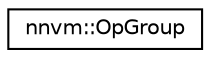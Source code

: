 digraph "Graphical Class Hierarchy"
{
 // LATEX_PDF_SIZE
  edge [fontname="Helvetica",fontsize="10",labelfontname="Helvetica",labelfontsize="10"];
  node [fontname="Helvetica",fontsize="10",shape=record];
  rankdir="LR";
  Node0 [label="nnvm::OpGroup",height=0.2,width=0.4,color="black", fillcolor="white", style="filled",URL="$classnnvm_1_1OpGroup.html",tooltip="auxiliary data structure used to set attributes to a group of operators"];
}
